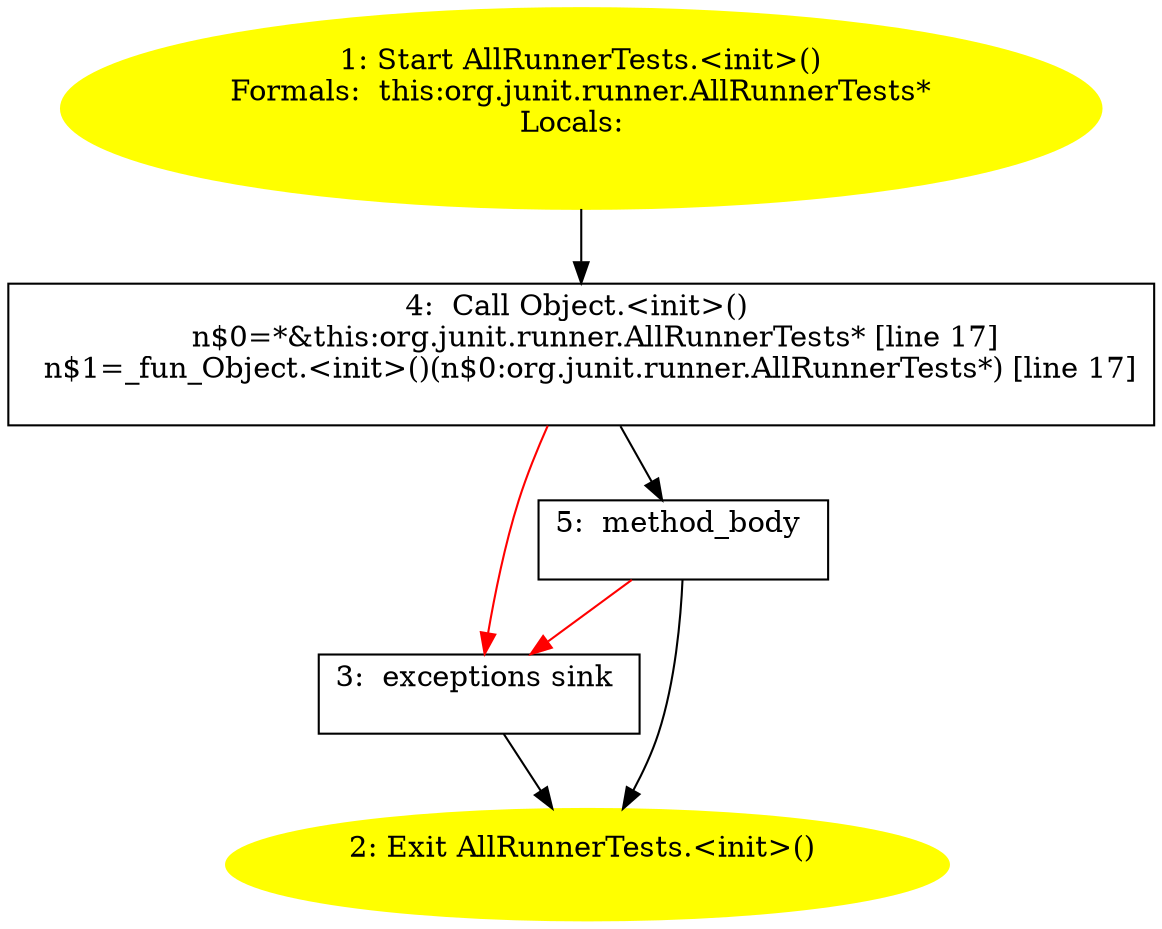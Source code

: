 /* @generated */
digraph cfg {
"org.junit.runner.AllRunnerTests.<init>().13bcf6c0333bb2b8594461f72f7f5d33_1" [label="1: Start AllRunnerTests.<init>()\nFormals:  this:org.junit.runner.AllRunnerTests*\nLocals:  \n  " color=yellow style=filled]
	

	 "org.junit.runner.AllRunnerTests.<init>().13bcf6c0333bb2b8594461f72f7f5d33_1" -> "org.junit.runner.AllRunnerTests.<init>().13bcf6c0333bb2b8594461f72f7f5d33_4" ;
"org.junit.runner.AllRunnerTests.<init>().13bcf6c0333bb2b8594461f72f7f5d33_2" [label="2: Exit AllRunnerTests.<init>() \n  " color=yellow style=filled]
	

"org.junit.runner.AllRunnerTests.<init>().13bcf6c0333bb2b8594461f72f7f5d33_3" [label="3:  exceptions sink \n  " shape="box"]
	

	 "org.junit.runner.AllRunnerTests.<init>().13bcf6c0333bb2b8594461f72f7f5d33_3" -> "org.junit.runner.AllRunnerTests.<init>().13bcf6c0333bb2b8594461f72f7f5d33_2" ;
"org.junit.runner.AllRunnerTests.<init>().13bcf6c0333bb2b8594461f72f7f5d33_4" [label="4:  Call Object.<init>() \n   n$0=*&this:org.junit.runner.AllRunnerTests* [line 17]\n  n$1=_fun_Object.<init>()(n$0:org.junit.runner.AllRunnerTests*) [line 17]\n " shape="box"]
	

	 "org.junit.runner.AllRunnerTests.<init>().13bcf6c0333bb2b8594461f72f7f5d33_4" -> "org.junit.runner.AllRunnerTests.<init>().13bcf6c0333bb2b8594461f72f7f5d33_5" ;
	 "org.junit.runner.AllRunnerTests.<init>().13bcf6c0333bb2b8594461f72f7f5d33_4" -> "org.junit.runner.AllRunnerTests.<init>().13bcf6c0333bb2b8594461f72f7f5d33_3" [color="red" ];
"org.junit.runner.AllRunnerTests.<init>().13bcf6c0333bb2b8594461f72f7f5d33_5" [label="5:  method_body \n  " shape="box"]
	

	 "org.junit.runner.AllRunnerTests.<init>().13bcf6c0333bb2b8594461f72f7f5d33_5" -> "org.junit.runner.AllRunnerTests.<init>().13bcf6c0333bb2b8594461f72f7f5d33_2" ;
	 "org.junit.runner.AllRunnerTests.<init>().13bcf6c0333bb2b8594461f72f7f5d33_5" -> "org.junit.runner.AllRunnerTests.<init>().13bcf6c0333bb2b8594461f72f7f5d33_3" [color="red" ];
}
